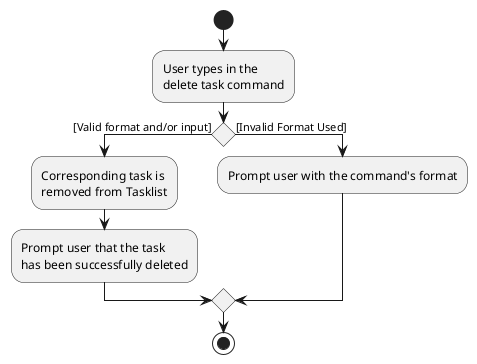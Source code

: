 @startuml
start
:User types in the
delete task command;

'Since the beta syntax does not support placing the condition outside the
'diamond we place it as the true branch instead.

if () then ([Valid format and/or input])
    :Corresponding task is
    removed from Tasklist;
    :Prompt user that the task
    has been successfully deleted;
else ([Invalid Format Used])
    -Prompt user with the command's format
endif
stop
@enduml
